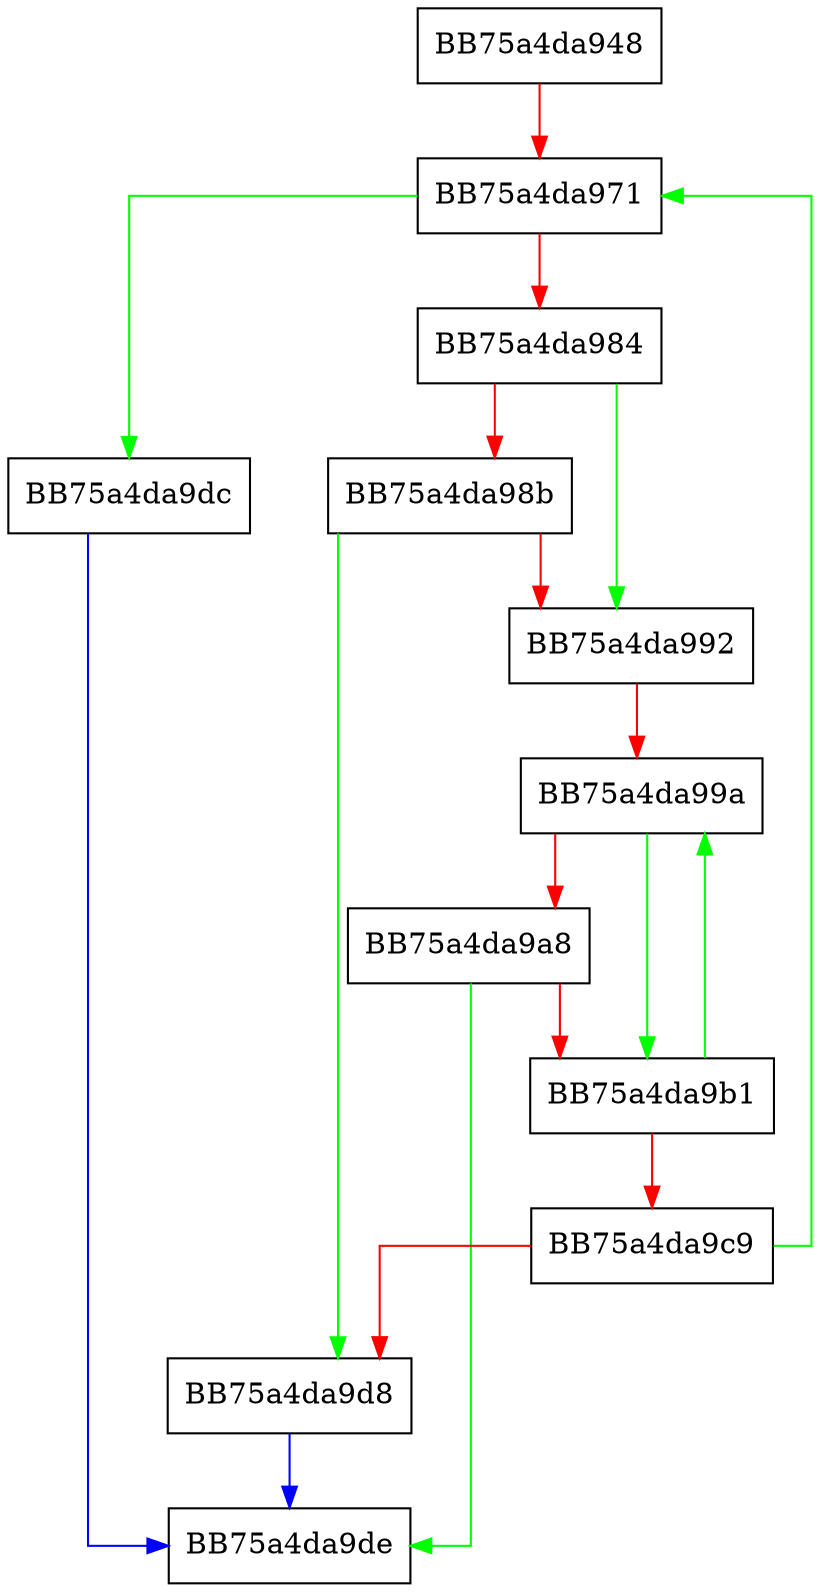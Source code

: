 digraph OpenForReadWithRetries {
  node [shape="box"];
  graph [splines=ortho];
  BB75a4da948 -> BB75a4da971 [color="red"];
  BB75a4da971 -> BB75a4da9dc [color="green"];
  BB75a4da971 -> BB75a4da984 [color="red"];
  BB75a4da984 -> BB75a4da992 [color="green"];
  BB75a4da984 -> BB75a4da98b [color="red"];
  BB75a4da98b -> BB75a4da9d8 [color="green"];
  BB75a4da98b -> BB75a4da992 [color="red"];
  BB75a4da992 -> BB75a4da99a [color="red"];
  BB75a4da99a -> BB75a4da9b1 [color="green"];
  BB75a4da99a -> BB75a4da9a8 [color="red"];
  BB75a4da9a8 -> BB75a4da9de [color="green"];
  BB75a4da9a8 -> BB75a4da9b1 [color="red"];
  BB75a4da9b1 -> BB75a4da99a [color="green"];
  BB75a4da9b1 -> BB75a4da9c9 [color="red"];
  BB75a4da9c9 -> BB75a4da971 [color="green"];
  BB75a4da9c9 -> BB75a4da9d8 [color="red"];
  BB75a4da9d8 -> BB75a4da9de [color="blue"];
  BB75a4da9dc -> BB75a4da9de [color="blue"];
}